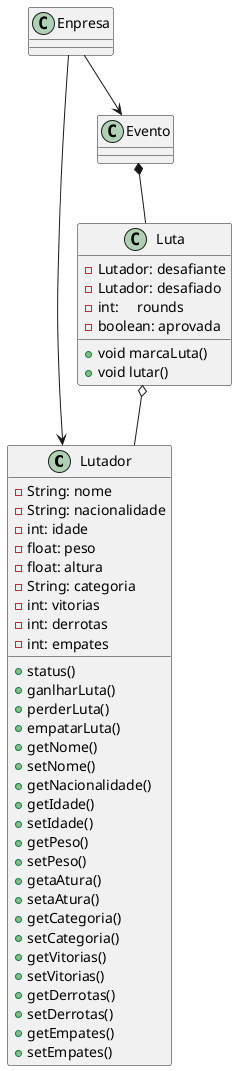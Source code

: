 @startuml teste 
class Lutador{
    - String: nome
    - String: nacionalidade
    - int: idade
    - float: peso
    - float: altura
    - String: categoria
    - int: vitorias
    - int: derrotas
    - int: empates

    + status()
    + ganlharLuta()
    + perderLuta()
    + empatarLuta()


    + getNome()
    + setNome()
    + getNacionalidade()
    + getIdade()
    + setIdade()
    + getPeso()
    + setPeso()
    + getaAtura()
    + setaAtura()
    + getCategoria()
    + setCategoria()
    + getVitorias()
    + setVitorias()
    + getDerrotas()
    + setDerrotas()
    + getEmpates()
    + setEmpates()
    
}
class Luta{
    - Lutador: desafiante
    - Lutador: desafiado
    - int:     rounds
    - boolean: aprovada

    + void marcaLuta()
    + void lutar()
}
Evento *-- Luta
Luta o-- Lutador
Enpresa --> Lutador
Enpresa --> Evento
@enduml
